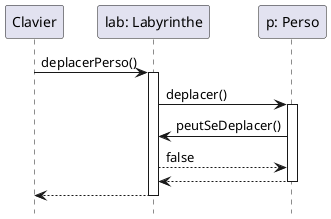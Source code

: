 @startuml
hide footbox

participant "Clavier" as c
participant "lab: Labyrinthe" as l
participant "p: Perso" as p


    c -> l : deplacerPerso()
    activate l
    l -> p : deplacer()
    activate p
    p -> l : peutSeDeplacer()
    l --> p : false
    p --> l
    deactivate p
    l--> c
    deactivate l
@enduml